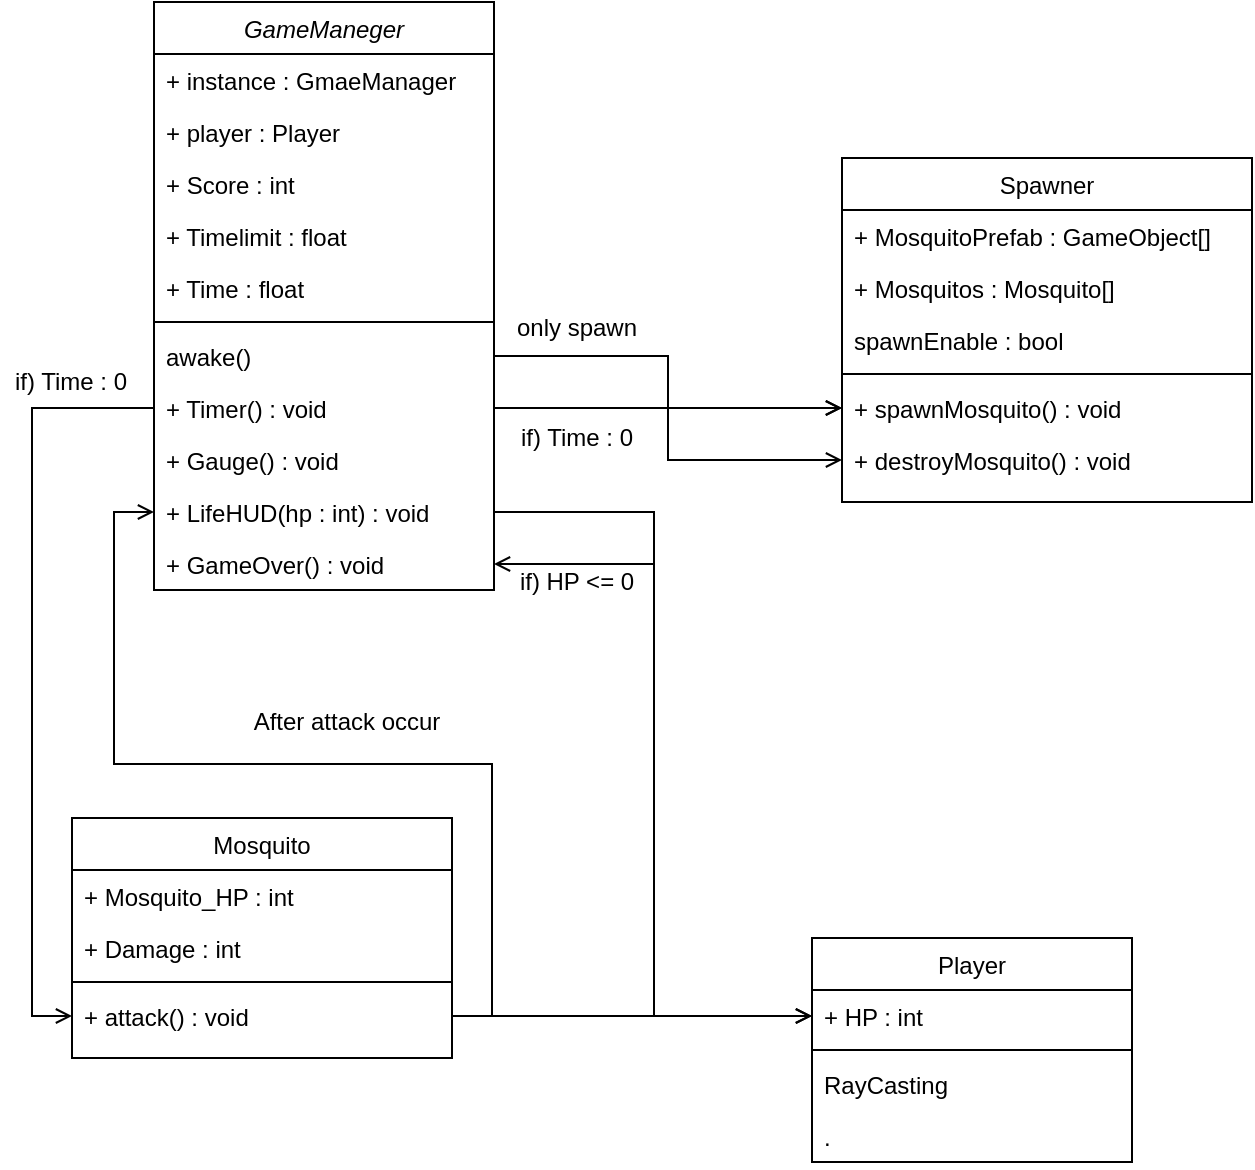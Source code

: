 <mxfile version="17.4.4" type="github">
  <diagram id="C5RBs43oDa-KdzZeNtuy" name="Page-1">
    <mxGraphModel dx="862" dy="795" grid="1" gridSize="10" guides="1" tooltips="1" connect="1" arrows="1" fold="1" page="1" pageScale="1" pageWidth="827" pageHeight="1169" math="0" shadow="0">
      <root>
        <mxCell id="WIyWlLk6GJQsqaUBKTNV-0" />
        <mxCell id="WIyWlLk6GJQsqaUBKTNV-1" parent="WIyWlLk6GJQsqaUBKTNV-0" />
        <mxCell id="GzwXO7MtgeSFmFhWoJZB-12" value="GameManeger" style="swimlane;fontStyle=2;align=center;verticalAlign=top;childLayout=stackLayout;horizontal=1;startSize=26;horizontalStack=0;resizeParent=1;resizeLast=0;collapsible=1;marginBottom=0;rounded=0;shadow=0;strokeWidth=1;" vertex="1" parent="WIyWlLk6GJQsqaUBKTNV-1">
          <mxGeometry x="170" y="30" width="170" height="294" as="geometry">
            <mxRectangle x="230" y="140" width="160" height="26" as="alternateBounds" />
          </mxGeometry>
        </mxCell>
        <mxCell id="GzwXO7MtgeSFmFhWoJZB-13" value="+ instance : GmaeManager" style="text;align=left;verticalAlign=top;spacingLeft=4;spacingRight=4;overflow=hidden;rotatable=0;points=[[0,0.5],[1,0.5]];portConstraint=eastwest;rounded=0;shadow=0;html=0;" vertex="1" parent="GzwXO7MtgeSFmFhWoJZB-12">
          <mxGeometry y="26" width="170" height="26" as="geometry" />
        </mxCell>
        <mxCell id="GzwXO7MtgeSFmFhWoJZB-14" value="+ player : Player" style="text;align=left;verticalAlign=top;spacingLeft=4;spacingRight=4;overflow=hidden;rotatable=0;points=[[0,0.5],[1,0.5]];portConstraint=eastwest;" vertex="1" parent="GzwXO7MtgeSFmFhWoJZB-12">
          <mxGeometry y="52" width="170" height="26" as="geometry" />
        </mxCell>
        <mxCell id="GzwXO7MtgeSFmFhWoJZB-15" value="+ Score : int " style="text;align=left;verticalAlign=top;spacingLeft=4;spacingRight=4;overflow=hidden;rotatable=0;points=[[0,0.5],[1,0.5]];portConstraint=eastwest;rounded=0;shadow=0;html=0;" vertex="1" parent="GzwXO7MtgeSFmFhWoJZB-12">
          <mxGeometry y="78" width="170" height="26" as="geometry" />
        </mxCell>
        <mxCell id="GzwXO7MtgeSFmFhWoJZB-16" value="+ Timelimit : float" style="text;align=left;verticalAlign=top;spacingLeft=4;spacingRight=4;overflow=hidden;rotatable=0;points=[[0,0.5],[1,0.5]];portConstraint=eastwest;rounded=0;shadow=0;html=0;" vertex="1" parent="GzwXO7MtgeSFmFhWoJZB-12">
          <mxGeometry y="104" width="170" height="26" as="geometry" />
        </mxCell>
        <mxCell id="GzwXO7MtgeSFmFhWoJZB-17" value="+ Time : float" style="text;align=left;verticalAlign=top;spacingLeft=4;spacingRight=4;overflow=hidden;rotatable=0;points=[[0,0.5],[1,0.5]];portConstraint=eastwest;rounded=0;shadow=0;html=0;" vertex="1" parent="GzwXO7MtgeSFmFhWoJZB-12">
          <mxGeometry y="130" width="170" height="26" as="geometry" />
        </mxCell>
        <mxCell id="GzwXO7MtgeSFmFhWoJZB-18" value="" style="line;html=1;strokeWidth=1;align=left;verticalAlign=middle;spacingTop=-1;spacingLeft=3;spacingRight=3;rotatable=0;labelPosition=right;points=[];portConstraint=eastwest;" vertex="1" parent="GzwXO7MtgeSFmFhWoJZB-12">
          <mxGeometry y="156" width="170" height="8" as="geometry" />
        </mxCell>
        <mxCell id="GzwXO7MtgeSFmFhWoJZB-19" value="awake() &#xa;" style="text;align=left;verticalAlign=top;spacingLeft=4;spacingRight=4;overflow=hidden;rotatable=0;points=[[0,0.5],[1,0.5]];portConstraint=eastwest;" vertex="1" parent="GzwXO7MtgeSFmFhWoJZB-12">
          <mxGeometry y="164" width="170" height="26" as="geometry" />
        </mxCell>
        <mxCell id="GzwXO7MtgeSFmFhWoJZB-20" value="+ Timer() : void" style="text;align=left;verticalAlign=top;spacingLeft=4;spacingRight=4;overflow=hidden;rotatable=0;points=[[0,0.5],[1,0.5]];portConstraint=eastwest;" vertex="1" parent="GzwXO7MtgeSFmFhWoJZB-12">
          <mxGeometry y="190" width="170" height="26" as="geometry" />
        </mxCell>
        <mxCell id="GzwXO7MtgeSFmFhWoJZB-21" value="+ Gauge() : void" style="text;align=left;verticalAlign=top;spacingLeft=4;spacingRight=4;overflow=hidden;rotatable=0;points=[[0,0.5],[1,0.5]];portConstraint=eastwest;" vertex="1" parent="GzwXO7MtgeSFmFhWoJZB-12">
          <mxGeometry y="216" width="170" height="26" as="geometry" />
        </mxCell>
        <mxCell id="GzwXO7MtgeSFmFhWoJZB-22" value="+ LifeHUD(hp : int) : void" style="text;align=left;verticalAlign=top;spacingLeft=4;spacingRight=4;overflow=hidden;rotatable=0;points=[[0,0.5],[1,0.5]];portConstraint=eastwest;" vertex="1" parent="GzwXO7MtgeSFmFhWoJZB-12">
          <mxGeometry y="242" width="170" height="26" as="geometry" />
        </mxCell>
        <mxCell id="GzwXO7MtgeSFmFhWoJZB-23" value="+ GameOver() : void" style="text;align=left;verticalAlign=top;spacingLeft=4;spacingRight=4;overflow=hidden;rotatable=0;points=[[0,0.5],[1,0.5]];portConstraint=eastwest;" vertex="1" parent="GzwXO7MtgeSFmFhWoJZB-12">
          <mxGeometry y="268" width="170" height="26" as="geometry" />
        </mxCell>
        <mxCell id="GzwXO7MtgeSFmFhWoJZB-24" value="Player" style="swimlane;fontStyle=0;align=center;verticalAlign=top;childLayout=stackLayout;horizontal=1;startSize=26;horizontalStack=0;resizeParent=1;resizeLast=0;collapsible=1;marginBottom=0;rounded=0;shadow=0;strokeWidth=1;" vertex="1" parent="WIyWlLk6GJQsqaUBKTNV-1">
          <mxGeometry x="499" y="498" width="160" height="112" as="geometry">
            <mxRectangle x="130" y="380" width="160" height="26" as="alternateBounds" />
          </mxGeometry>
        </mxCell>
        <mxCell id="GzwXO7MtgeSFmFhWoJZB-25" value="+ HP : int" style="text;align=left;verticalAlign=top;spacingLeft=4;spacingRight=4;overflow=hidden;rotatable=0;points=[[0,0.5],[1,0.5]];portConstraint=eastwest;" vertex="1" parent="GzwXO7MtgeSFmFhWoJZB-24">
          <mxGeometry y="26" width="160" height="26" as="geometry" />
        </mxCell>
        <mxCell id="GzwXO7MtgeSFmFhWoJZB-26" value="" style="line;html=1;strokeWidth=1;align=left;verticalAlign=middle;spacingTop=-1;spacingLeft=3;spacingRight=3;rotatable=0;labelPosition=right;points=[];portConstraint=eastwest;" vertex="1" parent="GzwXO7MtgeSFmFhWoJZB-24">
          <mxGeometry y="52" width="160" height="8" as="geometry" />
        </mxCell>
        <mxCell id="GzwXO7MtgeSFmFhWoJZB-27" value="RayCasting" style="text;align=left;verticalAlign=top;spacingLeft=4;spacingRight=4;overflow=hidden;rotatable=0;points=[[0,0.5],[1,0.5]];portConstraint=eastwest;" vertex="1" parent="GzwXO7MtgeSFmFhWoJZB-24">
          <mxGeometry y="60" width="160" height="26" as="geometry" />
        </mxCell>
        <mxCell id="GzwXO7MtgeSFmFhWoJZB-28" value="." style="text;align=left;verticalAlign=top;spacingLeft=4;spacingRight=4;overflow=hidden;rotatable=0;points=[[0,0.5],[1,0.5]];portConstraint=eastwest;" vertex="1" parent="GzwXO7MtgeSFmFhWoJZB-24">
          <mxGeometry y="86" width="160" height="26" as="geometry" />
        </mxCell>
        <mxCell id="GzwXO7MtgeSFmFhWoJZB-29" value="Mosquito" style="swimlane;fontStyle=0;align=center;verticalAlign=top;childLayout=stackLayout;horizontal=1;startSize=26;horizontalStack=0;resizeParent=1;resizeLast=0;collapsible=1;marginBottom=0;rounded=0;shadow=0;strokeWidth=1;" vertex="1" parent="WIyWlLk6GJQsqaUBKTNV-1">
          <mxGeometry x="129" y="438" width="190" height="120" as="geometry">
            <mxRectangle x="340" y="380" width="170" height="26" as="alternateBounds" />
          </mxGeometry>
        </mxCell>
        <mxCell id="GzwXO7MtgeSFmFhWoJZB-30" value="+ Mosquito_HP : int" style="text;align=left;verticalAlign=top;spacingLeft=4;spacingRight=4;overflow=hidden;rotatable=0;points=[[0,0.5],[1,0.5]];portConstraint=eastwest;" vertex="1" parent="GzwXO7MtgeSFmFhWoJZB-29">
          <mxGeometry y="26" width="190" height="26" as="geometry" />
        </mxCell>
        <mxCell id="GzwXO7MtgeSFmFhWoJZB-31" value="+ Damage : int" style="text;align=left;verticalAlign=top;spacingLeft=4;spacingRight=4;overflow=hidden;rotatable=0;points=[[0,0.5],[1,0.5]];portConstraint=eastwest;" vertex="1" parent="GzwXO7MtgeSFmFhWoJZB-29">
          <mxGeometry y="52" width="190" height="26" as="geometry" />
        </mxCell>
        <mxCell id="GzwXO7MtgeSFmFhWoJZB-32" value="" style="line;html=1;strokeWidth=1;align=left;verticalAlign=middle;spacingTop=-1;spacingLeft=3;spacingRight=3;rotatable=0;labelPosition=right;points=[];portConstraint=eastwest;" vertex="1" parent="GzwXO7MtgeSFmFhWoJZB-29">
          <mxGeometry y="78" width="190" height="8" as="geometry" />
        </mxCell>
        <mxCell id="GzwXO7MtgeSFmFhWoJZB-33" value="+ attack() : void" style="text;align=left;verticalAlign=top;spacingLeft=4;spacingRight=4;overflow=hidden;rotatable=0;points=[[0,0.5],[1,0.5]];portConstraint=eastwest;" vertex="1" parent="GzwXO7MtgeSFmFhWoJZB-29">
          <mxGeometry y="86" width="190" height="26" as="geometry" />
        </mxCell>
        <mxCell id="GzwXO7MtgeSFmFhWoJZB-34" value="Spawner" style="swimlane;fontStyle=0;align=center;verticalAlign=top;childLayout=stackLayout;horizontal=1;startSize=26;horizontalStack=0;resizeParent=1;resizeLast=0;collapsible=1;marginBottom=0;rounded=0;shadow=0;strokeWidth=1;" vertex="1" parent="WIyWlLk6GJQsqaUBKTNV-1">
          <mxGeometry x="514" y="108" width="205" height="172" as="geometry">
            <mxRectangle x="550" y="140" width="160" height="26" as="alternateBounds" />
          </mxGeometry>
        </mxCell>
        <mxCell id="GzwXO7MtgeSFmFhWoJZB-35" value="+ MosquitoPrefab : GameObject[]" style="text;align=left;verticalAlign=top;spacingLeft=4;spacingRight=4;overflow=hidden;rotatable=0;points=[[0,0.5],[1,0.5]];portConstraint=eastwest;rounded=0;shadow=0;html=0;" vertex="1" parent="GzwXO7MtgeSFmFhWoJZB-34">
          <mxGeometry y="26" width="205" height="26" as="geometry" />
        </mxCell>
        <mxCell id="GzwXO7MtgeSFmFhWoJZB-36" value="+ Mosquitos : Mosquito[]" style="text;align=left;verticalAlign=top;spacingLeft=4;spacingRight=4;overflow=hidden;rotatable=0;points=[[0,0.5],[1,0.5]];portConstraint=eastwest;" vertex="1" parent="GzwXO7MtgeSFmFhWoJZB-34">
          <mxGeometry y="52" width="205" height="26" as="geometry" />
        </mxCell>
        <mxCell id="GzwXO7MtgeSFmFhWoJZB-37" value="spawnEnable : bool" style="text;align=left;verticalAlign=top;spacingLeft=4;spacingRight=4;overflow=hidden;rotatable=0;points=[[0,0.5],[1,0.5]];portConstraint=eastwest;rounded=0;shadow=0;html=0;" vertex="1" parent="GzwXO7MtgeSFmFhWoJZB-34">
          <mxGeometry y="78" width="205" height="26" as="geometry" />
        </mxCell>
        <mxCell id="GzwXO7MtgeSFmFhWoJZB-38" value="" style="line;html=1;strokeWidth=1;align=left;verticalAlign=middle;spacingTop=-1;spacingLeft=3;spacingRight=3;rotatable=0;labelPosition=right;points=[];portConstraint=eastwest;" vertex="1" parent="GzwXO7MtgeSFmFhWoJZB-34">
          <mxGeometry y="104" width="205" height="8" as="geometry" />
        </mxCell>
        <mxCell id="GzwXO7MtgeSFmFhWoJZB-39" value="+ spawnMosquito() : void" style="text;align=left;verticalAlign=top;spacingLeft=4;spacingRight=4;overflow=hidden;rotatable=0;points=[[0,0.5],[1,0.5]];portConstraint=eastwest;" vertex="1" parent="GzwXO7MtgeSFmFhWoJZB-34">
          <mxGeometry y="112" width="205" height="26" as="geometry" />
        </mxCell>
        <mxCell id="GzwXO7MtgeSFmFhWoJZB-40" value="+ destroyMosquito() : void" style="text;align=left;verticalAlign=top;spacingLeft=4;spacingRight=4;overflow=hidden;rotatable=0;points=[[0,0.5],[1,0.5]];portConstraint=eastwest;" vertex="1" parent="GzwXO7MtgeSFmFhWoJZB-34">
          <mxGeometry y="138" width="205" height="26" as="geometry" />
        </mxCell>
        <mxCell id="GzwXO7MtgeSFmFhWoJZB-41" style="edgeStyle=orthogonalEdgeStyle;rounded=0;orthogonalLoop=1;jettySize=auto;html=1;entryX=0;entryY=0.5;entryDx=0;entryDy=0;endArrow=open;endFill=0;" edge="1" parent="WIyWlLk6GJQsqaUBKTNV-1" source="GzwXO7MtgeSFmFhWoJZB-20" target="GzwXO7MtgeSFmFhWoJZB-33">
          <mxGeometry relative="1" as="geometry" />
        </mxCell>
        <mxCell id="GzwXO7MtgeSFmFhWoJZB-42" style="edgeStyle=orthogonalEdgeStyle;rounded=0;orthogonalLoop=1;jettySize=auto;html=1;entryX=0;entryY=0.5;entryDx=0;entryDy=0;endArrow=open;endFill=0;" edge="1" parent="WIyWlLk6GJQsqaUBKTNV-1" source="GzwXO7MtgeSFmFhWoJZB-33" target="GzwXO7MtgeSFmFhWoJZB-25">
          <mxGeometry relative="1" as="geometry" />
        </mxCell>
        <mxCell id="GzwXO7MtgeSFmFhWoJZB-43" value="if) Time : 0" style="text;html=1;align=center;verticalAlign=middle;resizable=0;points=[];autosize=1;strokeColor=none;fillColor=none;" vertex="1" parent="WIyWlLk6GJQsqaUBKTNV-1">
          <mxGeometry x="93" y="210" width="70" height="20" as="geometry" />
        </mxCell>
        <mxCell id="GzwXO7MtgeSFmFhWoJZB-44" style="edgeStyle=orthogonalEdgeStyle;rounded=0;orthogonalLoop=1;jettySize=auto;html=1;endArrow=open;endFill=0;" edge="1" parent="WIyWlLk6GJQsqaUBKTNV-1" source="GzwXO7MtgeSFmFhWoJZB-22" target="GzwXO7MtgeSFmFhWoJZB-25">
          <mxGeometry relative="1" as="geometry">
            <Array as="points">
              <mxPoint x="420" y="285" />
              <mxPoint x="420" y="537" />
            </Array>
          </mxGeometry>
        </mxCell>
        <mxCell id="GzwXO7MtgeSFmFhWoJZB-45" style="edgeStyle=orthogonalEdgeStyle;rounded=0;orthogonalLoop=1;jettySize=auto;html=1;endArrow=open;endFill=0;" edge="1" parent="WIyWlLk6GJQsqaUBKTNV-1" source="GzwXO7MtgeSFmFhWoJZB-20" target="GzwXO7MtgeSFmFhWoJZB-39">
          <mxGeometry relative="1" as="geometry" />
        </mxCell>
        <mxCell id="GzwXO7MtgeSFmFhWoJZB-46" value="if) Time : 0" style="text;html=1;align=center;verticalAlign=middle;resizable=0;points=[];autosize=1;strokeColor=none;fillColor=none;" vertex="1" parent="WIyWlLk6GJQsqaUBKTNV-1">
          <mxGeometry x="346" y="238" width="70" height="20" as="geometry" />
        </mxCell>
        <mxCell id="GzwXO7MtgeSFmFhWoJZB-47" value="After attack occur" style="text;html=1;align=center;verticalAlign=middle;resizable=0;points=[];autosize=1;strokeColor=none;fillColor=none;" vertex="1" parent="WIyWlLk6GJQsqaUBKTNV-1">
          <mxGeometry x="210.5" y="380" width="110" height="20" as="geometry" />
        </mxCell>
        <mxCell id="GzwXO7MtgeSFmFhWoJZB-48" style="edgeStyle=orthogonalEdgeStyle;rounded=0;orthogonalLoop=1;jettySize=auto;html=1;endArrow=open;endFill=0;" edge="1" parent="WIyWlLk6GJQsqaUBKTNV-1" source="GzwXO7MtgeSFmFhWoJZB-33" target="GzwXO7MtgeSFmFhWoJZB-22">
          <mxGeometry relative="1" as="geometry" />
        </mxCell>
        <mxCell id="GzwXO7MtgeSFmFhWoJZB-49" style="edgeStyle=orthogonalEdgeStyle;rounded=0;orthogonalLoop=1;jettySize=auto;html=1;entryX=0;entryY=0.5;entryDx=0;entryDy=0;endArrow=open;endFill=0;" edge="1" parent="WIyWlLk6GJQsqaUBKTNV-1" source="GzwXO7MtgeSFmFhWoJZB-20" target="GzwXO7MtgeSFmFhWoJZB-40">
          <mxGeometry relative="1" as="geometry" />
        </mxCell>
        <mxCell id="GzwXO7MtgeSFmFhWoJZB-50" style="edgeStyle=orthogonalEdgeStyle;rounded=0;orthogonalLoop=1;jettySize=auto;html=1;endArrow=open;endFill=0;" edge="1" parent="WIyWlLk6GJQsqaUBKTNV-1" source="GzwXO7MtgeSFmFhWoJZB-19" target="GzwXO7MtgeSFmFhWoJZB-39">
          <mxGeometry relative="1" as="geometry">
            <mxPoint x="460" y="178" as="targetPoint" />
          </mxGeometry>
        </mxCell>
        <mxCell id="GzwXO7MtgeSFmFhWoJZB-51" value="only spawn" style="text;html=1;align=center;verticalAlign=middle;resizable=0;points=[];autosize=1;strokeColor=none;fillColor=none;" vertex="1" parent="WIyWlLk6GJQsqaUBKTNV-1">
          <mxGeometry x="341" y="183" width="80" height="20" as="geometry" />
        </mxCell>
        <mxCell id="GzwXO7MtgeSFmFhWoJZB-52" style="edgeStyle=orthogonalEdgeStyle;rounded=0;orthogonalLoop=1;jettySize=auto;html=1;exitX=1;exitY=0.5;exitDx=0;exitDy=0;endArrow=none;endFill=0;strokeWidth=1;startArrow=open;startFill=0;" edge="1" parent="WIyWlLk6GJQsqaUBKTNV-1" source="GzwXO7MtgeSFmFhWoJZB-23">
          <mxGeometry relative="1" as="geometry">
            <mxPoint x="420" y="311.0" as="targetPoint" />
          </mxGeometry>
        </mxCell>
        <mxCell id="GzwXO7MtgeSFmFhWoJZB-53" value="if) HP &amp;lt;= 0" style="text;html=1;align=center;verticalAlign=middle;resizable=0;points=[];autosize=1;strokeColor=none;fillColor=none;" vertex="1" parent="WIyWlLk6GJQsqaUBKTNV-1">
          <mxGeometry x="346" y="310" width="70" height="20" as="geometry" />
        </mxCell>
      </root>
    </mxGraphModel>
  </diagram>
</mxfile>
